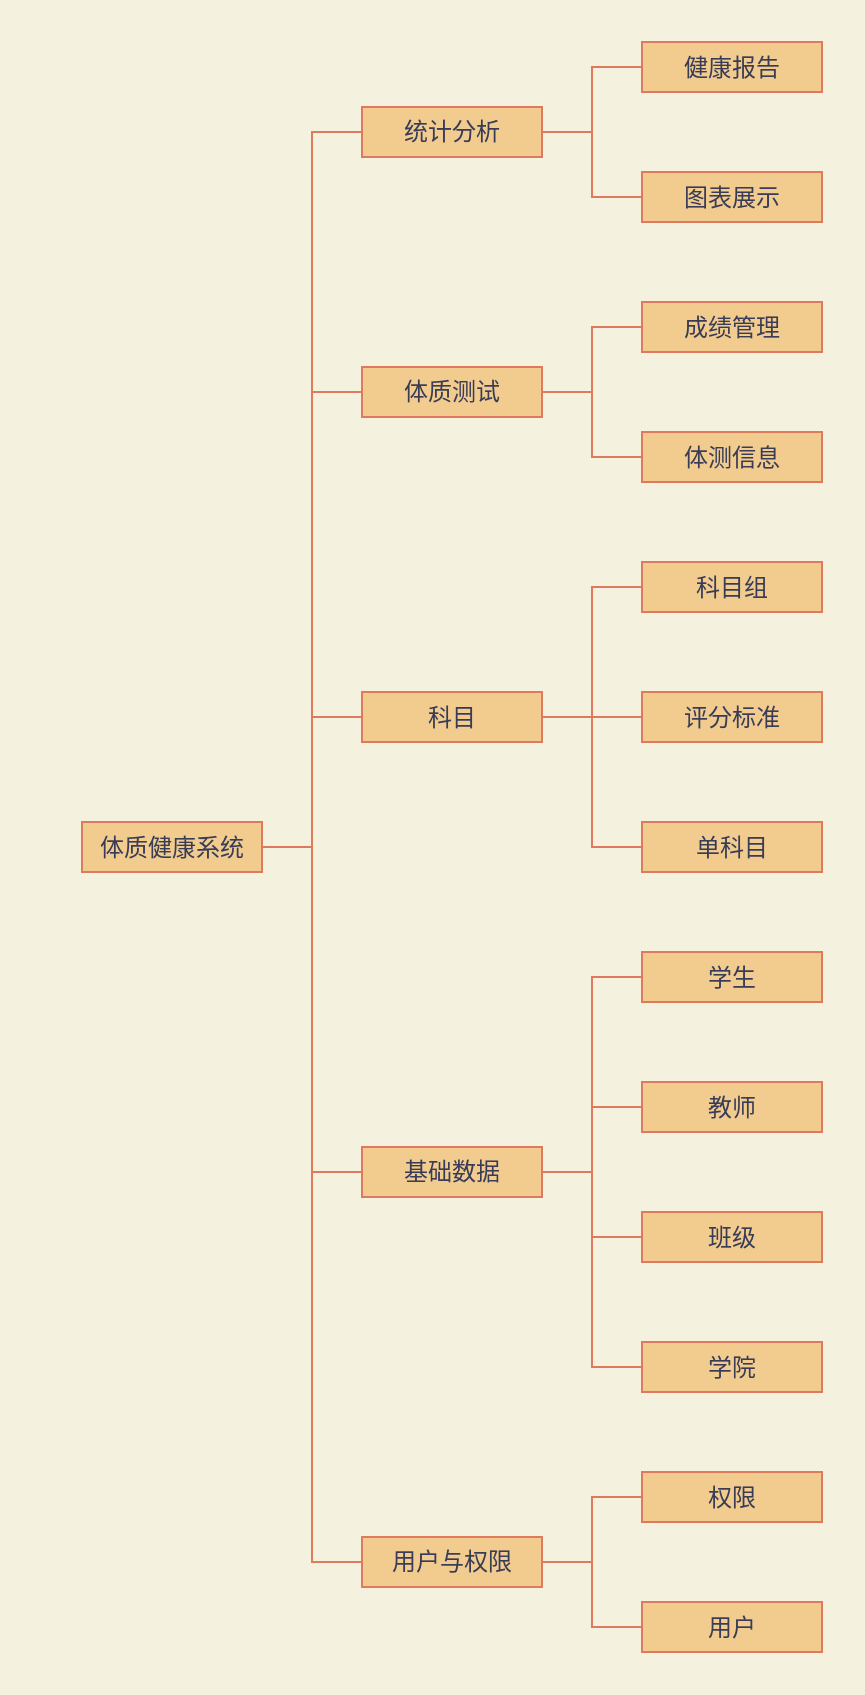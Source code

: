 <mxfile version="15.4.0" type="device"><diagram id="Xl8HBzEt_UZiNmcz0ZXX" name="第 1 页"><mxGraphModel dx="1038" dy="-562" grid="1" gridSize="10" guides="1" tooltips="1" connect="1" arrows="1" fold="1" page="1" pageScale="1" pageWidth="827" pageHeight="1169" background="#F4F1DE" math="0" shadow="0"><root><mxCell id="0"/><mxCell id="1" parent="0"/><mxCell id="DTKQvMR7RMCeE6HrtT6H-1" value="Horizontal Tree Layout" style="swimlane;startSize=20;horizontal=0;childLayout=treeLayout;horizontalTree=1;resizable=1;containerType=tree;fillColor=#F2CC8F;strokeColor=#E07A5F;fontColor=#393C56;noLabel=1;strokeOpacity=0;fillOpacity=0;resizeWidth=1;resizeHeight=1;container=0;labelPadding=0;pointerEvents=1;comic=1;expand=0;" vertex="1" parent="1"><mxGeometry x="580" y="1250" width="430" height="845" as="geometry"><mxRectangle x="290" y="310" width="50" height="40" as="alternateBounds"/></mxGeometry></mxCell><mxCell id="DTKQvMR7RMCeE6HrtT6H-2" value="体质健康系统" style="whiteSpace=wrap;html=1;fillColor=#F2CC8F;strokeColor=#E07A5F;fontColor=#393C56;sketch=0;" vertex="1" parent="DTKQvMR7RMCeE6HrtT6H-1"><mxGeometry x="40" y="410" width="90.0" height="25" as="geometry"/></mxCell><mxCell id="DTKQvMR7RMCeE6HrtT6H-3" value="用户与权限" style="whiteSpace=wrap;html=1;fillColor=#F2CC8F;strokeColor=#E07A5F;fontColor=#393C56;sketch=0;" vertex="1" parent="DTKQvMR7RMCeE6HrtT6H-1"><mxGeometry x="180.0" y="767.5" width="90.0" height="25" as="geometry"/></mxCell><mxCell id="DTKQvMR7RMCeE6HrtT6H-4" value="" style="edgeStyle=elbowEdgeStyle;elbow=horizontal;html=1;rounded=0;endArrow=none;endFill=0;strokeColor=#E07A5F;fontColor=#393C56;sketch=0;labelBackgroundColor=#F4F1DE;" edge="1" parent="DTKQvMR7RMCeE6HrtT6H-1" source="DTKQvMR7RMCeE6HrtT6H-2" target="DTKQvMR7RMCeE6HrtT6H-3"><mxGeometry x="50.0" y="-2043.594" as="geometry"/></mxCell><mxCell id="DTKQvMR7RMCeE6HrtT6H-5" value="基础数据" style="whiteSpace=wrap;html=1;fillColor=#F2CC8F;strokeColor=#E07A5F;fontColor=#393C56;sketch=0;" vertex="1" parent="DTKQvMR7RMCeE6HrtT6H-1"><mxGeometry x="180.0" y="572.5" width="90.0" height="25" as="geometry"/></mxCell><mxCell id="DTKQvMR7RMCeE6HrtT6H-6" value="" style="edgeStyle=elbowEdgeStyle;elbow=horizontal;html=1;rounded=0;endArrow=none;endFill=0;strokeColor=#E07A5F;fontColor=#393C56;sketch=0;jumpSize=2;labelBackgroundColor=#F4F1DE;" edge="1" parent="DTKQvMR7RMCeE6HrtT6H-1" source="DTKQvMR7RMCeE6HrtT6H-2" target="DTKQvMR7RMCeE6HrtT6H-5"><mxGeometry x="50.0" y="-2043.594" as="geometry"/></mxCell><mxCell id="DTKQvMR7RMCeE6HrtT6H-7" value="" style="edgeStyle=elbowEdgeStyle;elbow=horizontal;html=1;rounded=0;endArrow=none;endFill=0;strokeColor=#E07A5F;fontColor=#393C56;sketch=0;labelBackgroundColor=#F4F1DE;" edge="1" target="DTKQvMR7RMCeE6HrtT6H-8" source="DTKQvMR7RMCeE6HrtT6H-3" parent="DTKQvMR7RMCeE6HrtT6H-1"><mxGeometry x="50.0" y="-2043.594" as="geometry"><mxPoint x="83.1" y="-3011.321" as="sourcePoint"/></mxGeometry></mxCell><mxCell id="DTKQvMR7RMCeE6HrtT6H-8" value="用户" style="whiteSpace=wrap;html=1;fillColor=#F2CC8F;strokeColor=#E07A5F;fontColor=#393C56;sketch=0;" vertex="1" parent="DTKQvMR7RMCeE6HrtT6H-1"><mxGeometry x="320.0" y="800" width="90.0" height="25" as="geometry"/></mxCell><mxCell id="DTKQvMR7RMCeE6HrtT6H-11" value="" style="edgeStyle=elbowEdgeStyle;elbow=horizontal;html=1;rounded=0;endArrow=none;endFill=0;strokeColor=#E07A5F;fontColor=#393C56;sketch=0;labelBackgroundColor=#F4F1DE;" edge="1" target="DTKQvMR7RMCeE6HrtT6H-12" source="DTKQvMR7RMCeE6HrtT6H-5" parent="DTKQvMR7RMCeE6HrtT6H-1"><mxGeometry x="50.0" y="-2043.594" as="geometry"><mxPoint x="83.1" y="-3011.321" as="sourcePoint"/></mxGeometry></mxCell><mxCell id="DTKQvMR7RMCeE6HrtT6H-12" value="学院" style="whiteSpace=wrap;html=1;fillColor=#F2CC8F;strokeColor=#E07A5F;fontColor=#393C56;sketch=0;" vertex="1" parent="DTKQvMR7RMCeE6HrtT6H-1"><mxGeometry x="320.0" y="670" width="90.0" height="25" as="geometry"/></mxCell><mxCell id="DTKQvMR7RMCeE6HrtT6H-13" value="科目" style="whiteSpace=wrap;html=1;fillColor=#F2CC8F;strokeColor=#E07A5F;fontColor=#393C56;sketch=0;treeFolding=1;treeMoving=1;" vertex="1" parent="DTKQvMR7RMCeE6HrtT6H-1"><mxGeometry x="180.0" y="345" width="90.0" height="25" as="geometry"/></mxCell><mxCell id="DTKQvMR7RMCeE6HrtT6H-14" value="体质测试" style="whiteSpace=wrap;html=1;fillColor=#F2CC8F;strokeColor=#E07A5F;fontColor=#393C56;movableLabel=0;metaEdit=1;part=1;sketch=0;treeFolding=1;treeMoving=1;" vertex="1" parent="DTKQvMR7RMCeE6HrtT6H-1"><mxGeometry x="180.0" y="182.5" width="90.0" height="25" as="geometry"/></mxCell><mxCell id="DTKQvMR7RMCeE6HrtT6H-15" value="" style="edgeStyle=elbowEdgeStyle;elbow=horizontal;html=1;rounded=0;endArrow=none;endFill=0;strokeColor=#E07A5F;fontColor=#393C56;sketch=0;labelBackgroundColor=#F4F1DE;" edge="1" parent="DTKQvMR7RMCeE6HrtT6H-1" source="DTKQvMR7RMCeE6HrtT6H-2" target="DTKQvMR7RMCeE6HrtT6H-13"><mxGeometry x="50.0" y="-2043.594" as="geometry"><mxPoint x="-150.0" y="-3083.287" as="sourcePoint"/><mxPoint x="-105.0" y="-3098.438" as="targetPoint"/></mxGeometry></mxCell><mxCell id="DTKQvMR7RMCeE6HrtT6H-16" value="" style="edgeStyle=elbowEdgeStyle;elbow=horizontal;html=1;rounded=0;endArrow=none;endFill=0;strokeColor=#E07A5F;fontColor=#393C56;sketch=0;labelBackgroundColor=#F4F1DE;" edge="1" parent="DTKQvMR7RMCeE6HrtT6H-1" source="DTKQvMR7RMCeE6HrtT6H-2" target="DTKQvMR7RMCeE6HrtT6H-14"><mxGeometry x="50.0" y="-2043.594" as="geometry"><mxPoint x="-150.0" y="-3083.287" as="sourcePoint"/><mxPoint x="-105.0" y="-3068.137" as="targetPoint"/></mxGeometry></mxCell><mxCell id="DTKQvMR7RMCeE6HrtT6H-17" value="统计分析" style="whiteSpace=wrap;html=1;fillColor=#F2CC8F;strokeColor=#E07A5F;fontColor=#393C56;sketch=0;" vertex="1" parent="DTKQvMR7RMCeE6HrtT6H-1"><mxGeometry x="180.0" y="52.5" width="90.0" height="25" as="geometry"/></mxCell><mxCell id="DTKQvMR7RMCeE6HrtT6H-19" value="" style="edgeStyle=elbowEdgeStyle;elbow=horizontal;html=1;rounded=0;endArrow=none;endFill=0;strokeColor=#E07A5F;fontColor=#393C56;sketch=0;labelBackgroundColor=#F4F1DE;" edge="1" parent="DTKQvMR7RMCeE6HrtT6H-1" source="DTKQvMR7RMCeE6HrtT6H-2" target="DTKQvMR7RMCeE6HrtT6H-17"><mxGeometry x="50.0" y="-2043.594" as="geometry"><mxPoint x="-150.0" y="-3037.835" as="sourcePoint"/><mxPoint x="-105.0" y="-3022.684" as="targetPoint"/></mxGeometry></mxCell><mxCell id="DTKQvMR7RMCeE6HrtT6H-21" value="权限" style="whiteSpace=wrap;html=1;fillColor=#F2CC8F;strokeColor=#E07A5F;fontColor=#393C56;sketch=0;" vertex="1" parent="DTKQvMR7RMCeE6HrtT6H-1"><mxGeometry x="320.0" y="735" width="90.0" height="25" as="geometry"/></mxCell><mxCell id="DTKQvMR7RMCeE6HrtT6H-22" value="" style="edgeStyle=elbowEdgeStyle;elbow=horizontal;html=1;rounded=0;endArrow=none;endFill=0;strokeColor=#E07A5F;fontColor=#393C56;sketch=0;labelBackgroundColor=#F4F1DE;" edge="1" parent="DTKQvMR7RMCeE6HrtT6H-1" source="DTKQvMR7RMCeE6HrtT6H-3" target="DTKQvMR7RMCeE6HrtT6H-21"><mxGeometry x="50.0" y="-2043.594" as="geometry"><mxPoint x="-15" y="-3022.684" as="sourcePoint"/><mxPoint x="30.0" y="-3022.684" as="targetPoint"/></mxGeometry></mxCell><mxCell id="DTKQvMR7RMCeE6HrtT6H-23" value="班级" style="whiteSpace=wrap;html=1;fillColor=#F2CC8F;strokeColor=#E07A5F;fontColor=#393C56;sketch=0;" vertex="1" parent="DTKQvMR7RMCeE6HrtT6H-1"><mxGeometry x="320.0" y="605" width="90.0" height="25" as="geometry"/></mxCell><mxCell id="DTKQvMR7RMCeE6HrtT6H-24" value="" style="edgeStyle=elbowEdgeStyle;elbow=horizontal;html=1;rounded=0;endArrow=none;endFill=0;strokeColor=#E07A5F;fontColor=#393C56;sketch=0;labelBackgroundColor=#F4F1DE;" edge="1" parent="DTKQvMR7RMCeE6HrtT6H-1" source="DTKQvMR7RMCeE6HrtT6H-5" target="DTKQvMR7RMCeE6HrtT6H-23"><mxGeometry x="50.0" y="-2043.594" as="geometry"><mxPoint x="-15" y="-2901.477" as="sourcePoint"/><mxPoint x="30.0" y="-2901.477" as="targetPoint"/></mxGeometry></mxCell><mxCell id="DTKQvMR7RMCeE6HrtT6H-25" value="教师" style="whiteSpace=wrap;html=1;fillColor=#F2CC8F;strokeColor=#E07A5F;fontColor=#393C56;sketch=0;" vertex="1" parent="DTKQvMR7RMCeE6HrtT6H-1"><mxGeometry x="320.0" y="540" width="90.0" height="25" as="geometry"/></mxCell><mxCell id="DTKQvMR7RMCeE6HrtT6H-26" value="" style="edgeStyle=elbowEdgeStyle;elbow=horizontal;html=1;rounded=0;endArrow=none;endFill=0;strokeColor=#E07A5F;fontColor=#393C56;sketch=0;labelBackgroundColor=#F4F1DE;" edge="1" parent="DTKQvMR7RMCeE6HrtT6H-1" source="DTKQvMR7RMCeE6HrtT6H-5" target="DTKQvMR7RMCeE6HrtT6H-25"><mxGeometry x="50.0" y="-2043.594" as="geometry"><mxPoint x="-15" y="-2802.996" as="sourcePoint"/><mxPoint x="30.0" y="-2818.147" as="targetPoint"/></mxGeometry></mxCell><mxCell id="DTKQvMR7RMCeE6HrtT6H-27" value="学生" style="whiteSpace=wrap;html=1;fillColor=#F2CC8F;strokeColor=#E07A5F;fontColor=#393C56;sketch=0;" vertex="1" parent="DTKQvMR7RMCeE6HrtT6H-1"><mxGeometry x="320.0" y="475" width="90.0" height="25" as="geometry"/></mxCell><mxCell id="DTKQvMR7RMCeE6HrtT6H-28" value="" style="edgeStyle=elbowEdgeStyle;elbow=horizontal;html=1;endArrow=none;endFill=0;strokeColor=#E07A5F;fontColor=#393C56;sketch=0;startSize=14;jumpSize=11;jumpStyle=none;targetPerimeterSpacing=0;sourcePerimeterSpacing=0;endSize=24;rounded=0;labelBackgroundColor=#F4F1DE;spacingTop=0;spacingBottom=-4;textOpacity=90;spacing=0;arcSize=13;fillOpacity=100;" edge="1" parent="DTKQvMR7RMCeE6HrtT6H-1" source="DTKQvMR7RMCeE6HrtT6H-5" target="DTKQvMR7RMCeE6HrtT6H-27"><mxGeometry y="-1510" as="geometry"><mxPoint x="-15" y="-2690.88" as="sourcePoint"/><mxPoint x="30.0" y="-2721.182" as="targetPoint"/></mxGeometry></mxCell><mxCell id="DTKQvMR7RMCeE6HrtT6H-31" value="" style="edgeStyle=elbowEdgeStyle;elbow=horizontal;html=1;rounded=0;endArrow=none;endFill=0;strokeColor=#E07A5F;fontColor=#393C56;sketch=0;labelBackgroundColor=#F4F1DE;" edge="1" target="DTKQvMR7RMCeE6HrtT6H-32" source="DTKQvMR7RMCeE6HrtT6H-13" parent="DTKQvMR7RMCeE6HrtT6H-1"><mxGeometry x="50.0" y="-1887.594" as="geometry"><mxPoint x="83.1" y="-2318.98" as="sourcePoint"/><mxPoint x="-105.0" y="-2942.438" as="targetPoint"/></mxGeometry></mxCell><mxCell id="DTKQvMR7RMCeE6HrtT6H-32" value="单科目" style="whiteSpace=wrap;html=1;fillColor=#F2CC8F;strokeColor=#E07A5F;fontColor=#393C56;sketch=0;" vertex="1" parent="DTKQvMR7RMCeE6HrtT6H-1"><mxGeometry x="320.0" y="410" width="90.0" height="25" as="geometry"/></mxCell><mxCell id="DTKQvMR7RMCeE6HrtT6H-59" value="评分标准" style="whiteSpace=wrap;html=1;fillColor=#F2CC8F;strokeColor=#E07A5F;fontColor=#393C56;sketch=0;" vertex="1" parent="DTKQvMR7RMCeE6HrtT6H-1"><mxGeometry x="320.0" y="345" width="90.0" height="25" as="geometry"/></mxCell><mxCell id="DTKQvMR7RMCeE6HrtT6H-60" value="" style="edgeStyle=elbowEdgeStyle;elbow=horizontal;html=1;rounded=0;endArrow=none;endFill=0;strokeColor=#E07A5F;fontColor=#393C56;sketch=0;labelBackgroundColor=#F4F1DE;" edge="1" parent="DTKQvMR7RMCeE6HrtT6H-1" source="DTKQvMR7RMCeE6HrtT6H-13" target="DTKQvMR7RMCeE6HrtT6H-59"><mxGeometry x="50.0" y="-1887.594" as="geometry"><mxPoint x="-15" y="-2337.918" as="sourcePoint"/><mxPoint x="30.0" y="-2337.918" as="targetPoint"/></mxGeometry></mxCell><mxCell id="DTKQvMR7RMCeE6HrtT6H-61" value="科目组" style="whiteSpace=wrap;html=1;fillColor=#F2CC8F;strokeColor=#E07A5F;fontColor=#393C56;sketch=0;" vertex="1" parent="DTKQvMR7RMCeE6HrtT6H-1"><mxGeometry x="320.0" y="280" width="90.0" height="25" as="geometry"/></mxCell><mxCell id="DTKQvMR7RMCeE6HrtT6H-62" value="" style="edgeStyle=elbowEdgeStyle;elbow=horizontal;html=1;rounded=0;endArrow=none;endFill=0;strokeColor=#E07A5F;fontColor=#393C56;sketch=0;labelBackgroundColor=#F4F1DE;orthogonal=0;arcSize=10;" edge="1" parent="DTKQvMR7RMCeE6HrtT6H-1" source="DTKQvMR7RMCeE6HrtT6H-13" target="DTKQvMR7RMCeE6HrtT6H-61"><mxGeometry x="50.0" y="-1887.594" as="geometry"><mxPoint x="-15" y="-2193.985" as="sourcePoint"/><mxPoint x="30.0" y="-2209.136" as="targetPoint"/></mxGeometry></mxCell><mxCell id="DTKQvMR7RMCeE6HrtT6H-63" value="" style="edgeStyle=elbowEdgeStyle;elbow=horizontal;html=1;rounded=0;endArrow=none;endFill=0;strokeColor=#E07A5F;fontColor=#393C56;sketch=0;labelBackgroundColor=#F4F1DE;" edge="1" target="DTKQvMR7RMCeE6HrtT6H-64" source="DTKQvMR7RMCeE6HrtT6H-14" parent="DTKQvMR7RMCeE6HrtT6H-1"><mxGeometry x="50.0" y="-2001.344" as="geometry"><mxPoint x="83.1" y="-2134.258" as="sourcePoint"/><mxPoint x="-105.0" y="-3025.887" as="targetPoint"/><Array as="points"/></mxGeometry></mxCell><mxCell id="DTKQvMR7RMCeE6HrtT6H-64" value="体测信息" style="whiteSpace=wrap;html=1;fillColor=#F2CC8F;strokeColor=#E07A5F;fontColor=#393C56;sketch=0;" vertex="1" parent="DTKQvMR7RMCeE6HrtT6H-1"><mxGeometry x="320.0" y="215" width="90.0" height="25" as="geometry"/></mxCell><mxCell id="DTKQvMR7RMCeE6HrtT6H-65" value="成绩管理" style="whiteSpace=wrap;html=1;fillColor=#F2CC8F;strokeColor=#E07A5F;fontColor=#393C56;sketch=0;treeMoving=1;treeFolding=0;" vertex="1" parent="DTKQvMR7RMCeE6HrtT6H-1"><mxGeometry x="320.0" y="150" width="90.0" height="25" as="geometry"/></mxCell><mxCell id="DTKQvMR7RMCeE6HrtT6H-66" value="" style="edgeStyle=elbowEdgeStyle;elbow=horizontal;html=1;rounded=0;endArrow=none;endFill=0;strokeColor=#E07A5F;fontColor=#393C56;sketch=0;labelBackgroundColor=#F4F1DE;" edge="1" parent="DTKQvMR7RMCeE6HrtT6H-1" source="DTKQvMR7RMCeE6HrtT6H-14" target="DTKQvMR7RMCeE6HrtT6H-65"><mxGeometry x="50.0" y="-2001.344" as="geometry"><mxPoint x="-15" y="-2092.593" as="sourcePoint"/><mxPoint x="30.0" y="-2092.593" as="targetPoint"/></mxGeometry></mxCell><mxCell id="DTKQvMR7RMCeE6HrtT6H-67" value="" style="edgeStyle=elbowEdgeStyle;elbow=horizontal;html=1;rounded=0;endArrow=none;endFill=0;strokeColor=#E07A5F;fontColor=#393C56;sketch=0;labelBackgroundColor=#F4F1DE;" edge="1" target="DTKQvMR7RMCeE6HrtT6H-68" source="DTKQvMR7RMCeE6HrtT6H-17" parent="DTKQvMR7RMCeE6HrtT6H-1"><mxGeometry x="50.0" y="-2043.594" as="geometry"><mxPoint x="83.1" y="-2003.788" as="sourcePoint"/><mxPoint x="-105.0" y="-3022.684" as="targetPoint"/></mxGeometry></mxCell><mxCell id="DTKQvMR7RMCeE6HrtT6H-68" value="图表展示" style="whiteSpace=wrap;html=1;fillColor=#F2CC8F;strokeColor=#E07A5F;fontColor=#393C56;sketch=0;" vertex="1" parent="DTKQvMR7RMCeE6HrtT6H-1"><mxGeometry x="320.0" y="85" width="90.0" height="25" as="geometry"/></mxCell><mxCell id="DTKQvMR7RMCeE6HrtT6H-76" value="健康报告" style="whiteSpace=wrap;html=1;fillColor=#F2CC8F;strokeColor=#E07A5F;fontColor=#393C56;sketch=0;" vertex="1" parent="DTKQvMR7RMCeE6HrtT6H-1"><mxGeometry x="320.0" y="20" width="90.0" height="25" as="geometry"/></mxCell><mxCell id="DTKQvMR7RMCeE6HrtT6H-77" value="" style="edgeStyle=elbowEdgeStyle;elbow=horizontal;html=1;rounded=0;endArrow=none;endFill=0;strokeColor=#E07A5F;fontColor=#393C56;sketch=0;labelBackgroundColor=#F4F1DE;" edge="1" parent="DTKQvMR7RMCeE6HrtT6H-1" source="DTKQvMR7RMCeE6HrtT6H-17" target="DTKQvMR7RMCeE6HrtT6H-76"><mxGeometry x="-240.0" y="-2393.594" as="geometry"><mxPoint x="-10" y="-1143.637" as="sourcePoint"/><mxPoint x="40" y="-1143.637" as="targetPoint"/></mxGeometry></mxCell></root></mxGraphModel></diagram></mxfile>